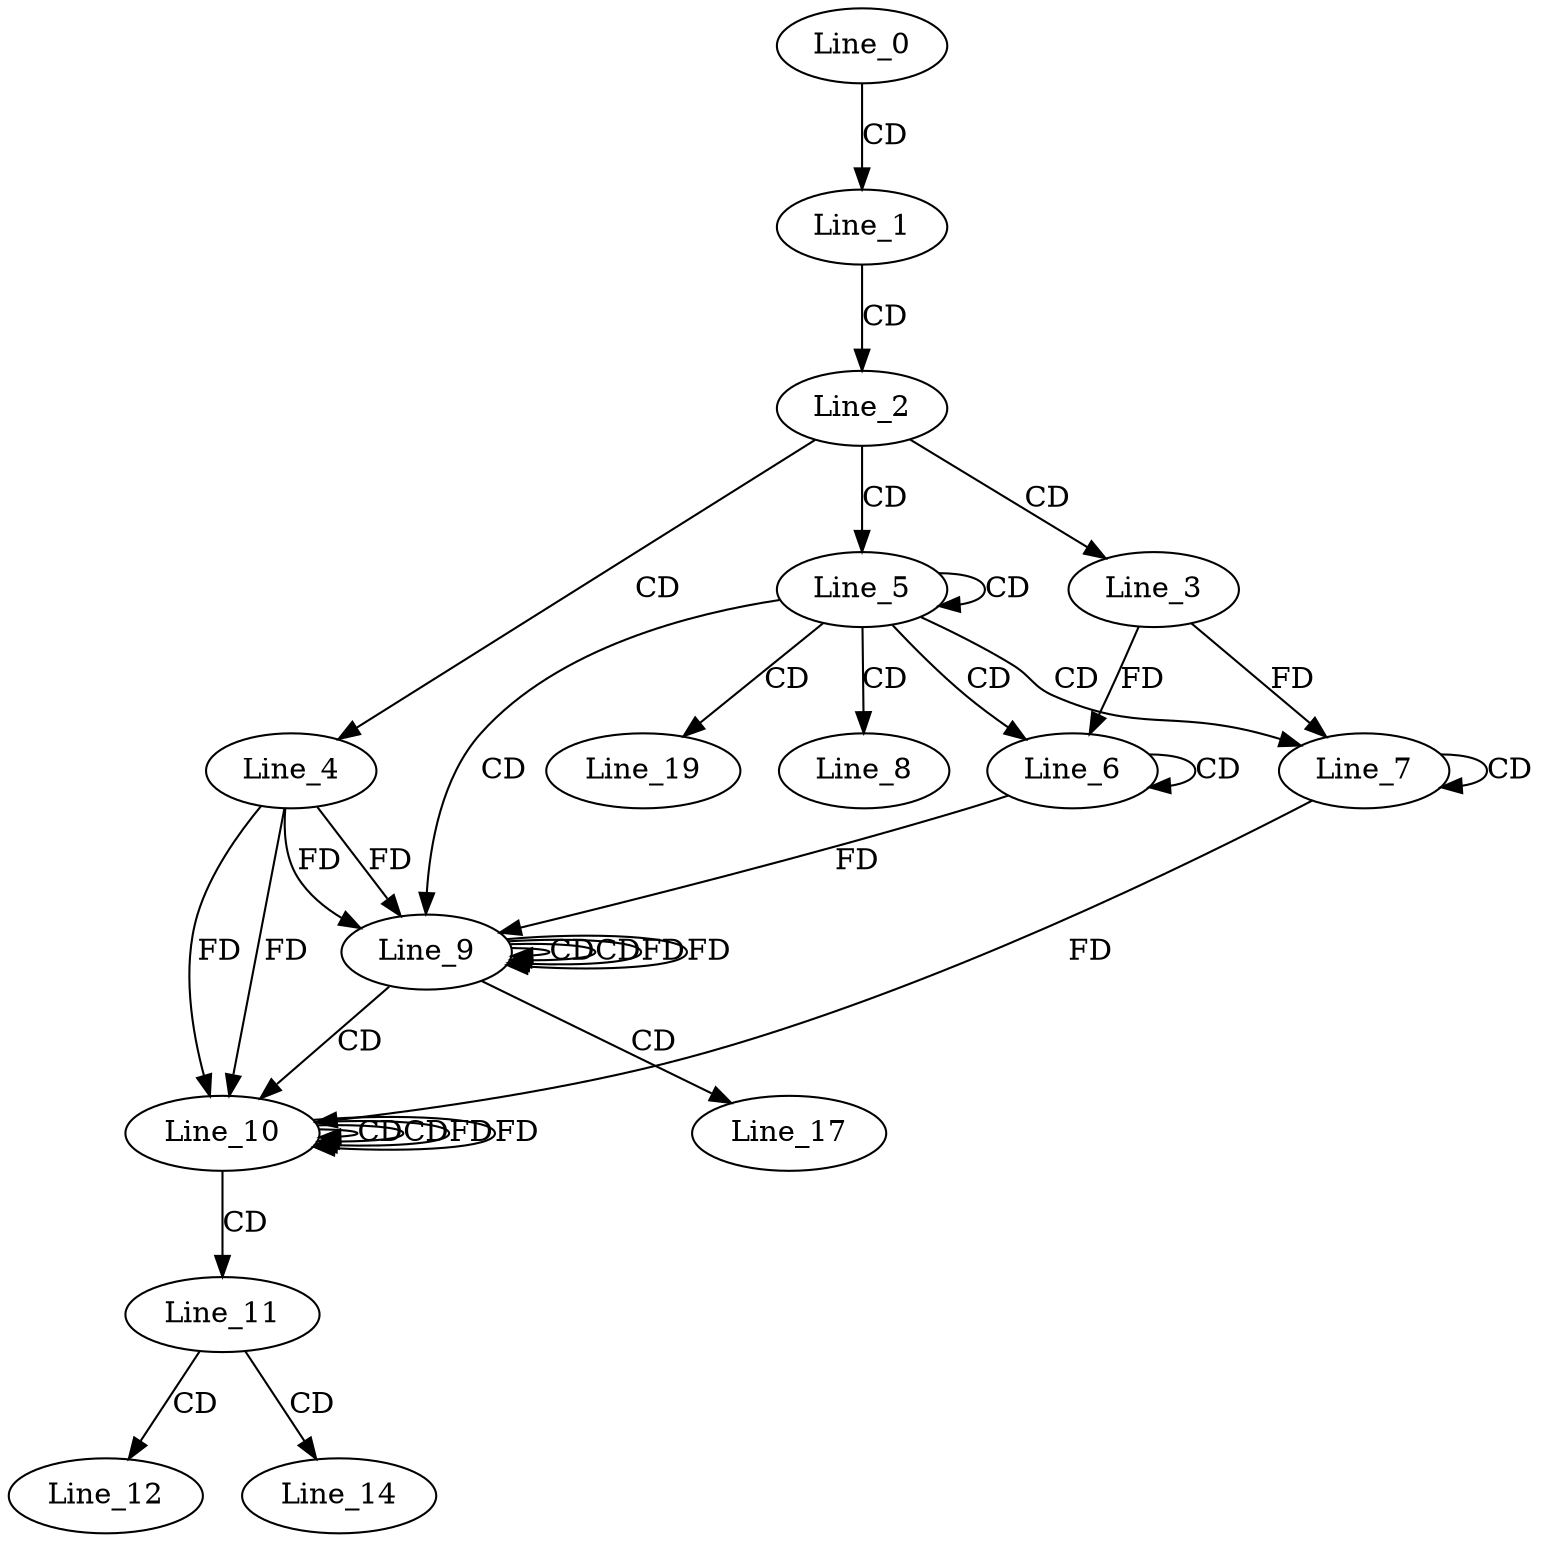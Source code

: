 digraph G {
  Line_0;
  Line_1;
  Line_2;
  Line_3;
  Line_4;
  Line_5;
  Line_6;
  Line_6;
  Line_7;
  Line_7;
  Line_8;
  Line_9;
  Line_9;
  Line_9;
  Line_10;
  Line_10;
  Line_10;
  Line_11;
  Line_12;
  Line_14;
  Line_17;
  Line_19;
  Line_0 -> Line_1 [ label="CD" ];
  Line_1 -> Line_2 [ label="CD" ];
  Line_2 -> Line_3 [ label="CD" ];
  Line_2 -> Line_4 [ label="CD" ];
  Line_2 -> Line_5 [ label="CD" ];
  Line_5 -> Line_5 [ label="CD" ];
  Line_5 -> Line_6 [ label="CD" ];
  Line_6 -> Line_6 [ label="CD" ];
  Line_3 -> Line_6 [ label="FD" ];
  Line_5 -> Line_7 [ label="CD" ];
  Line_7 -> Line_7 [ label="CD" ];
  Line_3 -> Line_7 [ label="FD" ];
  Line_5 -> Line_8 [ label="CD" ];
  Line_5 -> Line_9 [ label="CD" ];
  Line_9 -> Line_9 [ label="CD" ];
  Line_4 -> Line_9 [ label="FD" ];
  Line_6 -> Line_9 [ label="FD" ];
  Line_9 -> Line_9 [ label="CD" ];
  Line_9 -> Line_9 [ label="FD" ];
  Line_4 -> Line_9 [ label="FD" ];
  Line_9 -> Line_10 [ label="CD" ];
  Line_10 -> Line_10 [ label="CD" ];
  Line_4 -> Line_10 [ label="FD" ];
  Line_7 -> Line_10 [ label="FD" ];
  Line_10 -> Line_10 [ label="CD" ];
  Line_10 -> Line_10 [ label="FD" ];
  Line_4 -> Line_10 [ label="FD" ];
  Line_10 -> Line_11 [ label="CD" ];
  Line_11 -> Line_12 [ label="CD" ];
  Line_11 -> Line_14 [ label="CD" ];
  Line_9 -> Line_17 [ label="CD" ];
  Line_5 -> Line_19 [ label="CD" ];
  Line_9 -> Line_9 [ label="FD" ];
  Line_10 -> Line_10 [ label="FD" ];
}
